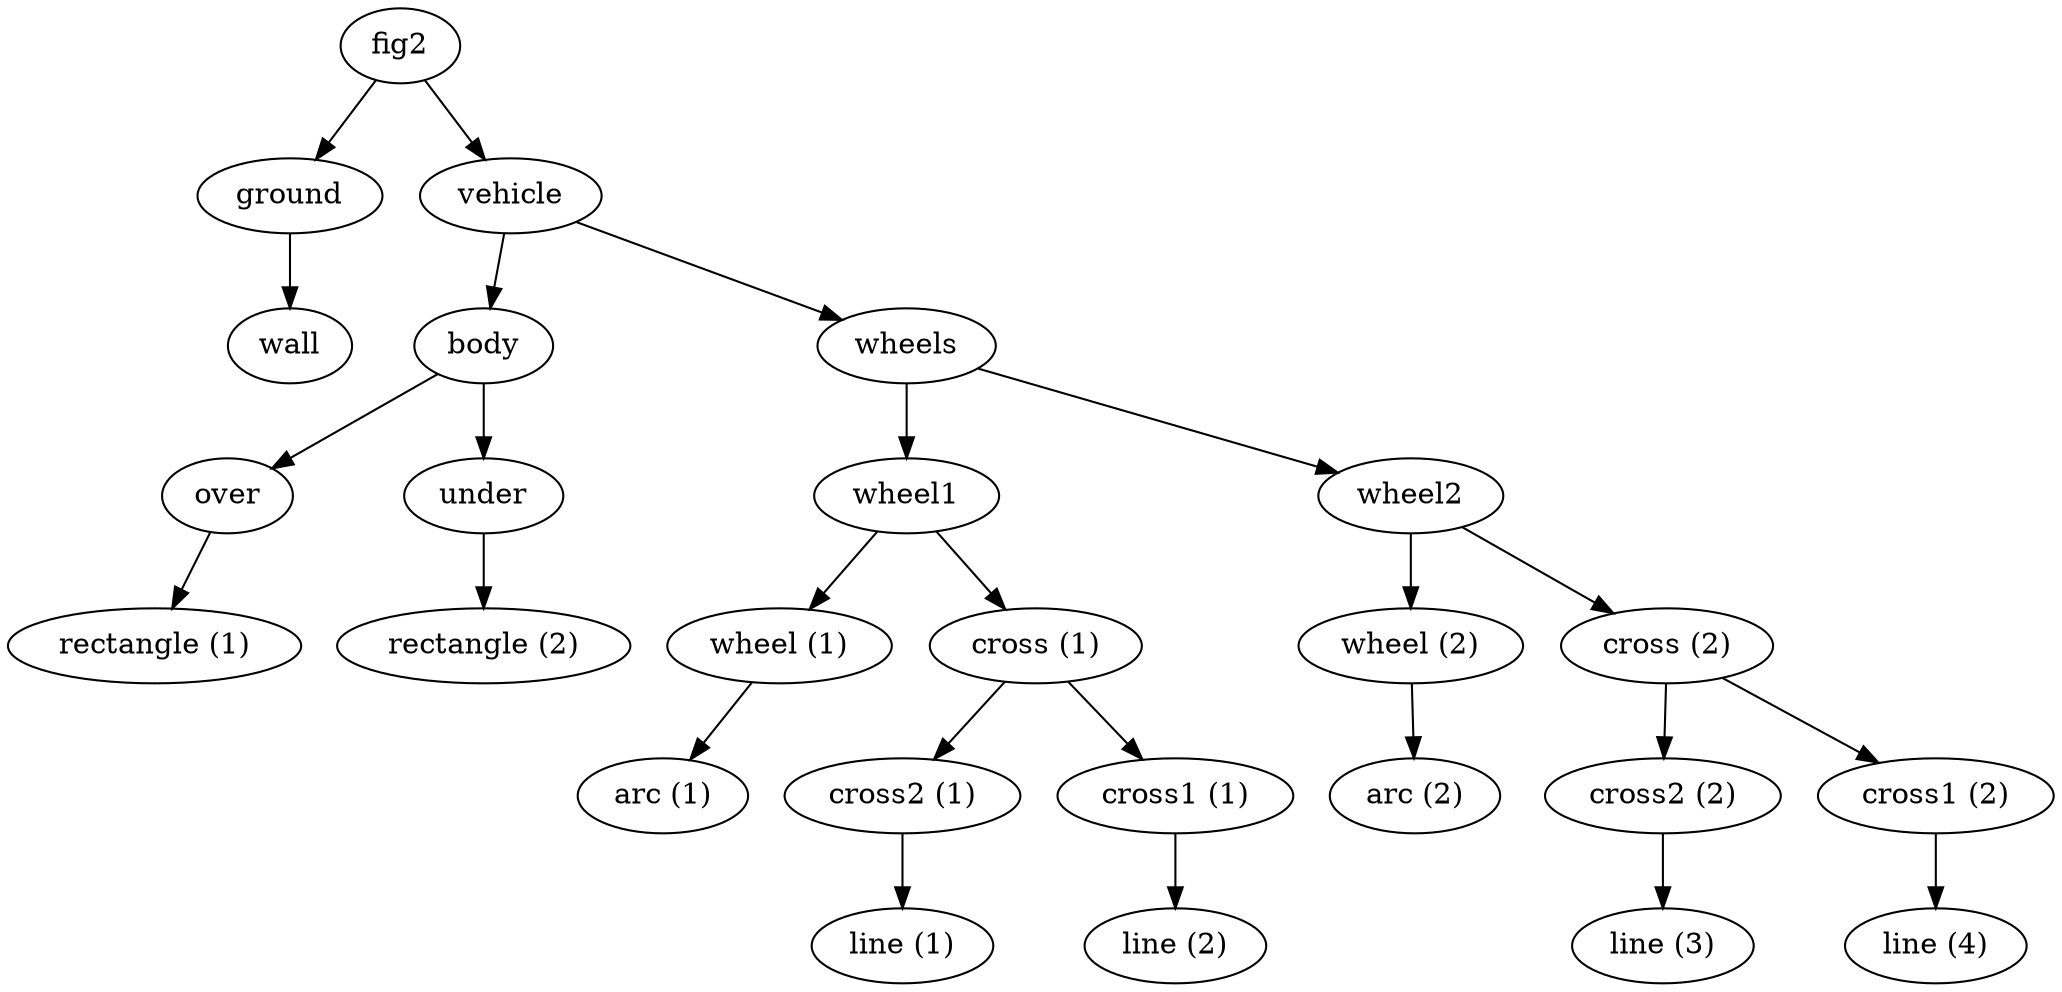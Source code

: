 digraph G {
"fig2" -> "ground";
"ground" -> "wall";
"fig2" -> "vehicle";
"vehicle" -> "body";
"body" -> "over";
"over" -> "rectangle (1)";
"body" -> "under";
"under" -> "rectangle (2)";
"vehicle" -> "wheels";
"wheels" -> "wheel1";
"wheel1" -> "wheel (1)";
"wheel (1)" -> "arc (1)";
"wheel1" -> "cross (1)";
"cross (1)" -> "cross2 (1)";
"cross2 (1)" -> "line (1)";
"cross (1)" -> "cross1 (1)";
"cross1 (1)" -> "line (2)";
"wheels" -> "wheel2";
"wheel2" -> "wheel (2)";
"wheel (2)" -> "arc (2)";
"wheel2" -> "cross (2)";
"cross (2)" -> "cross2 (2)";
"cross2 (2)" -> "line (3)";
"cross (2)" -> "cross1 (2)";
"cross1 (2)" -> "line (4)";
}
